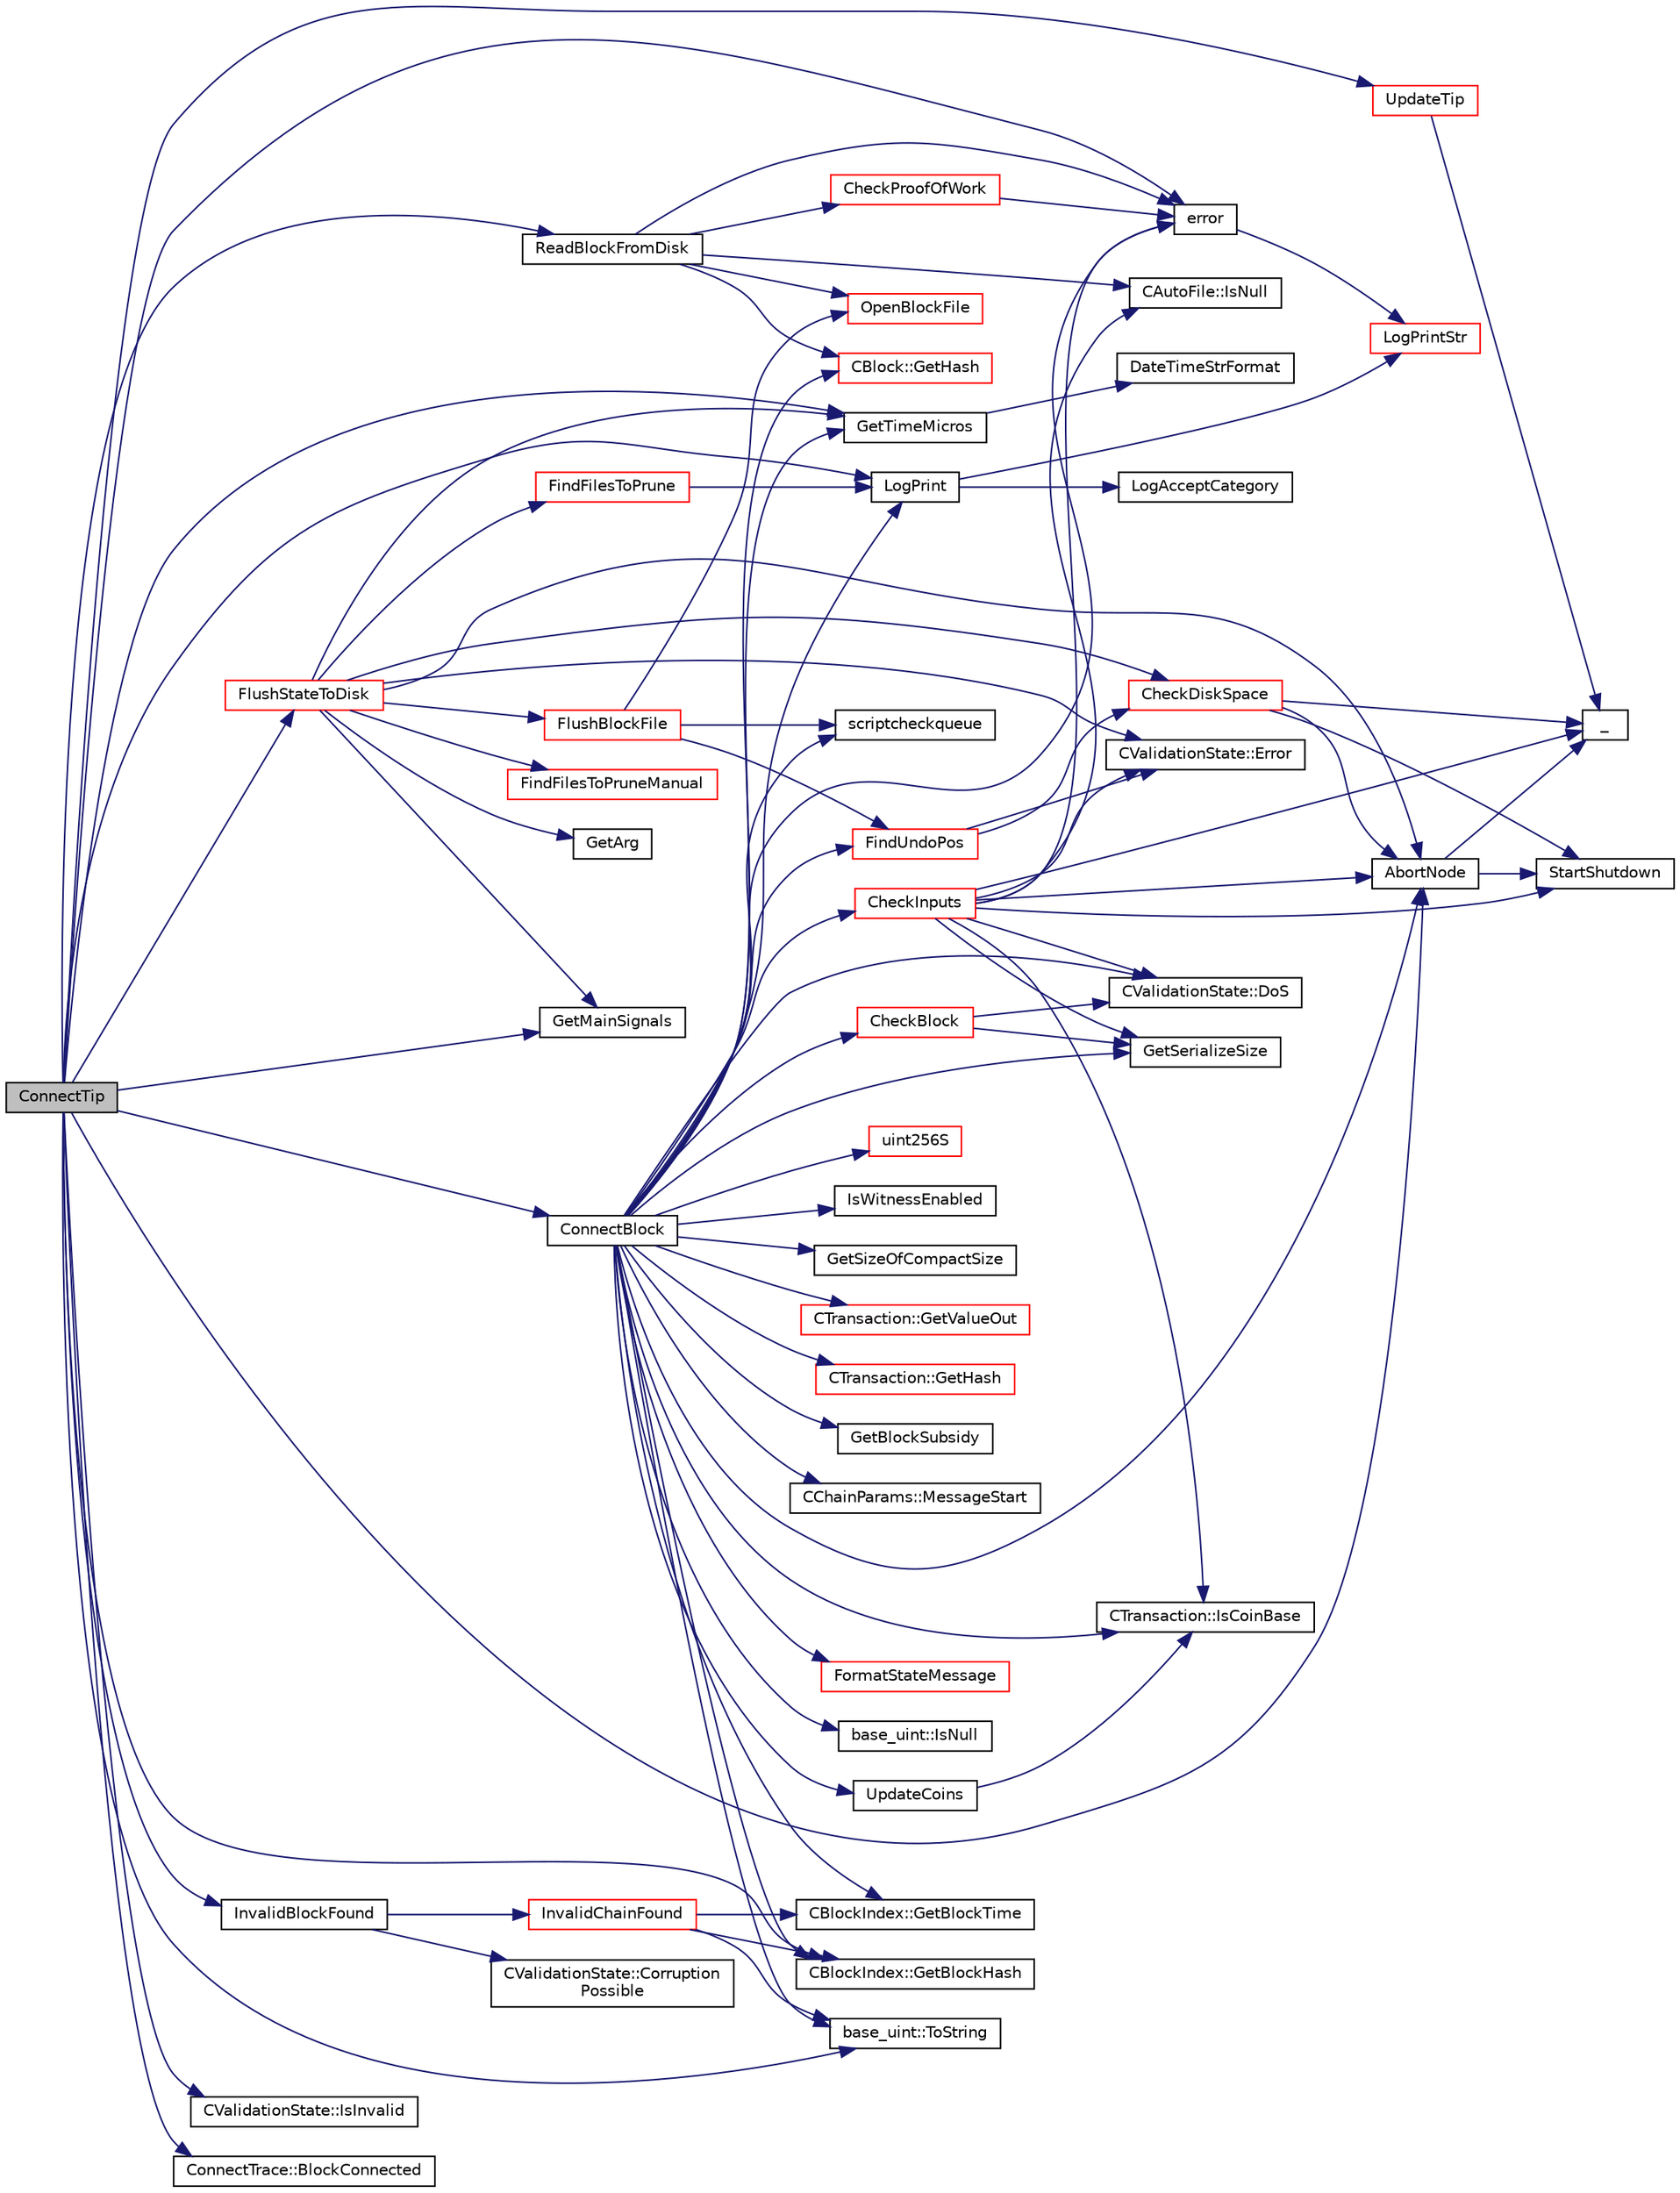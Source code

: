 digraph "ConnectTip"
{
  edge [fontname="Helvetica",fontsize="10",labelfontname="Helvetica",labelfontsize="10"];
  node [fontname="Helvetica",fontsize="10",shape=record];
  rankdir="LR";
  Node2267 [label="ConnectTip",height=0.2,width=0.4,color="black", fillcolor="grey75", style="filled", fontcolor="black"];
  Node2267 -> Node2268 [color="midnightblue",fontsize="10",style="solid",fontname="Helvetica"];
  Node2268 [label="GetTimeMicros",height=0.2,width=0.4,color="black", fillcolor="white", style="filled",URL="$d8/d3c/util_8h.html#a0c5a06b50cd805b1923552114494c029"];
  Node2268 -> Node2269 [color="midnightblue",fontsize="10",style="solid",fontname="Helvetica"];
  Node2269 [label="DateTimeStrFormat",height=0.2,width=0.4,color="black", fillcolor="white", style="filled",URL="$d8/d3c/util_8h.html#a749bc6776c8ec72d7c5e4dea56aee415"];
  Node2267 -> Node2270 [color="midnightblue",fontsize="10",style="solid",fontname="Helvetica"];
  Node2270 [label="ReadBlockFromDisk",height=0.2,width=0.4,color="black", fillcolor="white", style="filled",URL="$dd/d7d/validation_8cpp.html#a578c1df234b05798180f0235d469a5ba",tooltip="Functions for disk access for blocks. "];
  Node2270 -> Node2271 [color="midnightblue",fontsize="10",style="solid",fontname="Helvetica"];
  Node2271 [label="OpenBlockFile",height=0.2,width=0.4,color="red", fillcolor="white", style="filled",URL="$dd/d7d/validation_8cpp.html#a0d81388930a4ccb6a69b9abdd1ef5097",tooltip="Open a block file (blk?????.dat) "];
  Node2270 -> Node2279 [color="midnightblue",fontsize="10",style="solid",fontname="Helvetica"];
  Node2279 [label="CAutoFile::IsNull",height=0.2,width=0.4,color="black", fillcolor="white", style="filled",URL="$df/dc9/class_c_auto_file.html#a7fd47268b6d85a89acafdb73559f8e78",tooltip="Return true if the wrapped FILE* is NULL, false otherwise. "];
  Node2270 -> Node2280 [color="midnightblue",fontsize="10",style="solid",fontname="Helvetica"];
  Node2280 [label="error",height=0.2,width=0.4,color="black", fillcolor="white", style="filled",URL="$d8/d3c/util_8h.html#af8985880cf4ef26df0a5aa2ffcb76662"];
  Node2280 -> Node2281 [color="midnightblue",fontsize="10",style="solid",fontname="Helvetica"];
  Node2281 [label="LogPrintStr",height=0.2,width=0.4,color="red", fillcolor="white", style="filled",URL="$d8/d3c/util_8h.html#afd4c3002b2797c0560adddb6af3ca1da"];
  Node2270 -> Node2285 [color="midnightblue",fontsize="10",style="solid",fontname="Helvetica"];
  Node2285 [label="CheckProofOfWork",height=0.2,width=0.4,color="red", fillcolor="white", style="filled",URL="$d1/d08/proofs_8cpp.html#a20a76dbc6ac5b8a6e0aaef85522b1069",tooltip="Check whether a block hash satisfies the proof-of-work requirement specified by nBits. "];
  Node2285 -> Node2280 [color="midnightblue",fontsize="10",style="solid",fontname="Helvetica"];
  Node2270 -> Node2287 [color="midnightblue",fontsize="10",style="solid",fontname="Helvetica"];
  Node2287 [label="CBlock::GetHash",height=0.2,width=0.4,color="red", fillcolor="white", style="filled",URL="$d3/d51/class_c_block.html#a681acf1fa72ec2ed6c83ea5afc14e0f3"];
  Node2267 -> Node2290 [color="midnightblue",fontsize="10",style="solid",fontname="Helvetica"];
  Node2290 [label="AbortNode",height=0.2,width=0.4,color="black", fillcolor="white", style="filled",URL="$df/d0a/main_8cpp.html#a183c4f45aed59599d1875a80d0cf58ca",tooltip="Abort with a message. "];
  Node2290 -> Node2291 [color="midnightblue",fontsize="10",style="solid",fontname="Helvetica"];
  Node2291 [label="_",height=0.2,width=0.4,color="black", fillcolor="white", style="filled",URL="$d9/d6d/ui__interface_8h.html#aad133bb6103b53cebf03fd01e2f11ba1",tooltip="Translation function: Call Translate signal on UI interface, which returns a boost::optional result..."];
  Node2290 -> Node2292 [color="midnightblue",fontsize="10",style="solid",fontname="Helvetica"];
  Node2292 [label="StartShutdown",height=0.2,width=0.4,color="black", fillcolor="white", style="filled",URL="$d0/dc9/init_8cpp.html#ac7140c7327b1e6a8d46470b1cd0e8e1b"];
  Node2267 -> Node2293 [color="midnightblue",fontsize="10",style="solid",fontname="Helvetica"];
  Node2293 [label="LogPrint",height=0.2,width=0.4,color="black", fillcolor="white", style="filled",URL="$d8/d3c/util_8h.html#aab1f837a2366f424bdc996fdf6352171"];
  Node2293 -> Node2294 [color="midnightblue",fontsize="10",style="solid",fontname="Helvetica"];
  Node2294 [label="LogAcceptCategory",height=0.2,width=0.4,color="black", fillcolor="white", style="filled",URL="$d8/d3c/util_8h.html#a343d2a13efe00125f78d25dafb0a8d98"];
  Node2293 -> Node2281 [color="midnightblue",fontsize="10",style="solid",fontname="Helvetica"];
  Node2267 -> Node2295 [color="midnightblue",fontsize="10",style="solid",fontname="Helvetica"];
  Node2295 [label="ConnectBlock",height=0.2,width=0.4,color="black", fillcolor="white", style="filled",URL="$dd/d7d/validation_8cpp.html#afafbb35ee38b98e832fcb8b159942055",tooltip="Apply the effects of this block (with given index) on the UTXO set represented by coins..."];
  Node2295 -> Node2287 [color="midnightblue",fontsize="10",style="solid",fontname="Helvetica"];
  Node2295 -> Node2268 [color="midnightblue",fontsize="10",style="solid",fontname="Helvetica"];
  Node2295 -> Node2296 [color="midnightblue",fontsize="10",style="solid",fontname="Helvetica"];
  Node2296 [label="CheckBlock",height=0.2,width=0.4,color="red", fillcolor="white", style="filled",URL="$dd/d7d/validation_8cpp.html#abc9c65975a473d224b3b97b89d571942",tooltip="Functions for validating blocks and updating the block tree. "];
  Node2296 -> Node2298 [color="midnightblue",fontsize="10",style="solid",fontname="Helvetica"];
  Node2298 [label="CValidationState::DoS",height=0.2,width=0.4,color="black", fillcolor="white", style="filled",URL="$d5/df6/class_c_validation_state.html#a3c6786d00da8d1c5df25b4c3876409e8"];
  Node2296 -> Node2299 [color="midnightblue",fontsize="10",style="solid",fontname="Helvetica"];
  Node2299 [label="GetSerializeSize",height=0.2,width=0.4,color="black", fillcolor="white", style="filled",URL="$df/d9d/serialize_8h.html#a48239e478ae730373d1984fe304ca025"];
  Node2295 -> Node2280 [color="midnightblue",fontsize="10",style="solid",fontname="Helvetica"];
  Node2295 -> Node2305 [color="midnightblue",fontsize="10",style="solid",fontname="Helvetica"];
  Node2305 [label="FormatStateMessage",height=0.2,width=0.4,color="red", fillcolor="white", style="filled",URL="$dd/d7d/validation_8cpp.html#a86ed1d2d0837b905d74c2e4192b6c06a",tooltip="Convert CValidationState to a human-readable message for logging. "];
  Node2295 -> Node2306 [color="midnightblue",fontsize="10",style="solid",fontname="Helvetica"];
  Node2306 [label="CBlockIndex::GetBlockHash",height=0.2,width=0.4,color="black", fillcolor="white", style="filled",URL="$d3/dbd/class_c_block_index.html#a98490a2788c65cdd6ae9002b004dd74c"];
  Node2295 -> Node2307 [color="midnightblue",fontsize="10",style="solid",fontname="Helvetica"];
  Node2307 [label="base_uint::IsNull",height=0.2,width=0.4,color="black", fillcolor="white", style="filled",URL="$da/df7/classbase__uint.html#a5b67cea01e9219160fe251053adc7cc7"];
  Node2295 -> Node2293 [color="midnightblue",fontsize="10",style="solid",fontname="Helvetica"];
  Node2295 -> Node2308 [color="midnightblue",fontsize="10",style="solid",fontname="Helvetica"];
  Node2308 [label="uint256S",height=0.2,width=0.4,color="red", fillcolor="white", style="filled",URL="$d5/d4d/uint256_8h.html#a52e679560cc1ebf68f878ed69e38f259"];
  Node2295 -> Node2298 [color="midnightblue",fontsize="10",style="solid",fontname="Helvetica"];
  Node2295 -> Node2310 [color="midnightblue",fontsize="10",style="solid",fontname="Helvetica"];
  Node2310 [label="CBlockIndex::GetBlockTime",height=0.2,width=0.4,color="black", fillcolor="white", style="filled",URL="$d3/dbd/class_c_block_index.html#a9fe0d4463c07c466f66252e8eec25f5c"];
  Node2295 -> Node2311 [color="midnightblue",fontsize="10",style="solid",fontname="Helvetica"];
  Node2311 [label="IsWitnessEnabled",height=0.2,width=0.4,color="black", fillcolor="white", style="filled",URL="$dd/d7d/validation_8cpp.html#acb0226867d001d0edd267f2e4842bace",tooltip="Check whether witness commitments are required for block. "];
  Node2295 -> Node2312 [color="midnightblue",fontsize="10",style="solid",fontname="Helvetica"];
  Node2312 [label="scriptcheckqueue",height=0.2,width=0.4,color="black", fillcolor="white", style="filled",URL="$dd/d7d/validation_8cpp.html#ac47eb46cbbda9face9391b58edd4bd8b"];
  Node2295 -> Node2313 [color="midnightblue",fontsize="10",style="solid",fontname="Helvetica"];
  Node2313 [label="GetSizeOfCompactSize",height=0.2,width=0.4,color="black", fillcolor="white", style="filled",URL="$df/d9d/serialize_8h.html#a404beecbf8d7aec8d2cdac3cbb71e808"];
  Node2295 -> Node2314 [color="midnightblue",fontsize="10",style="solid",fontname="Helvetica"];
  Node2314 [label="CTransaction::IsCoinBase",height=0.2,width=0.4,color="black", fillcolor="white", style="filled",URL="$df/d43/class_c_transaction.html#a96256e8ac1bf79ad9c057e48c41132dd"];
  Node2295 -> Node2315 [color="midnightblue",fontsize="10",style="solid",fontname="Helvetica"];
  Node2315 [label="CTransaction::GetValueOut",height=0.2,width=0.4,color="red", fillcolor="white", style="filled",URL="$df/d43/class_c_transaction.html#a9ce7d94c68adb37627d82669b83a7c59",tooltip="Amount of ions spent by this transaction. "];
  Node2295 -> Node2317 [color="midnightblue",fontsize="10",style="solid",fontname="Helvetica"];
  Node2317 [label="CheckInputs",height=0.2,width=0.4,color="red", fillcolor="white", style="filled",URL="$dd/d7d/validation_8cpp.html#a48897c72856156ef5606fc27fe1954f3",tooltip="Check whether all inputs of this transaction are valid (no double spends, scripts & sigs..."];
  Node2317 -> Node2314 [color="midnightblue",fontsize="10",style="solid",fontname="Helvetica"];
  Node2317 -> Node2298 [color="midnightblue",fontsize="10",style="solid",fontname="Helvetica"];
  Node2317 -> Node2279 [color="midnightblue",fontsize="10",style="solid",fontname="Helvetica"];
  Node2317 -> Node2280 [color="midnightblue",fontsize="10",style="solid",fontname="Helvetica"];
  Node2317 -> Node2299 [color="midnightblue",fontsize="10",style="solid",fontname="Helvetica"];
  Node2317 -> Node2290 [color="midnightblue",fontsize="10",style="solid",fontname="Helvetica"];
  Node2317 -> Node2291 [color="midnightblue",fontsize="10",style="solid",fontname="Helvetica"];
  Node2317 -> Node2292 [color="midnightblue",fontsize="10",style="solid",fontname="Helvetica"];
  Node2317 -> Node2408 [color="midnightblue",fontsize="10",style="solid",fontname="Helvetica"];
  Node2408 [label="CValidationState::Error",height=0.2,width=0.4,color="black", fillcolor="white", style="filled",URL="$d5/df6/class_c_validation_state.html#abf67ad56f62df5679d47c289684c554c"];
  Node2295 -> Node2398 [color="midnightblue",fontsize="10",style="solid",fontname="Helvetica"];
  Node2398 [label="CTransaction::GetHash",height=0.2,width=0.4,color="red", fillcolor="white", style="filled",URL="$df/d43/class_c_transaction.html#a0b46d80e82ca324e82c2ce3fc1492bfa"];
  Node2295 -> Node2401 [color="midnightblue",fontsize="10",style="solid",fontname="Helvetica"];
  Node2401 [label="base_uint::ToString",height=0.2,width=0.4,color="black", fillcolor="white", style="filled",URL="$da/df7/classbase__uint.html#acccba4d9d51a0c36261718ca0cbb293b"];
  Node2295 -> Node2436 [color="midnightblue",fontsize="10",style="solid",fontname="Helvetica"];
  Node2436 [label="UpdateCoins",height=0.2,width=0.4,color="black", fillcolor="white", style="filled",URL="$dd/d7d/validation_8cpp.html#a76ffac026788c8c1e6d55fb1beae0962"];
  Node2436 -> Node2314 [color="midnightblue",fontsize="10",style="solid",fontname="Helvetica"];
  Node2295 -> Node2299 [color="midnightblue",fontsize="10",style="solid",fontname="Helvetica"];
  Node2295 -> Node2437 [color="midnightblue",fontsize="10",style="solid",fontname="Helvetica"];
  Node2437 [label="GetBlockSubsidy",height=0.2,width=0.4,color="black", fillcolor="white", style="filled",URL="$dd/d7d/validation_8cpp.html#a3e7cb06e156ad8400b9214479e946187"];
  Node2295 -> Node2412 [color="midnightblue",fontsize="10",style="solid",fontname="Helvetica"];
  Node2412 [label="FindUndoPos",height=0.2,width=0.4,color="red", fillcolor="white", style="filled",URL="$dd/d7d/validation_8cpp.html#ab1c7792582deab20a888c67e4fcd8754"];
  Node2412 -> Node2407 [color="midnightblue",fontsize="10",style="solid",fontname="Helvetica"];
  Node2407 [label="CheckDiskSpace",height=0.2,width=0.4,color="red", fillcolor="white", style="filled",URL="$dd/d7d/validation_8cpp.html#a7d4a97e049394047743b48c0cd0f0791",tooltip="Check whether enough disk space is available for an incoming block. "];
  Node2407 -> Node2291 [color="midnightblue",fontsize="10",style="solid",fontname="Helvetica"];
  Node2407 -> Node2292 [color="midnightblue",fontsize="10",style="solid",fontname="Helvetica"];
  Node2407 -> Node2290 [color="midnightblue",fontsize="10",style="solid",fontname="Helvetica"];
  Node2412 -> Node2408 [color="midnightblue",fontsize="10",style="solid",fontname="Helvetica"];
  Node2295 -> Node2438 [color="midnightblue",fontsize="10",style="solid",fontname="Helvetica"];
  Node2438 [label="CChainParams::MessageStart",height=0.2,width=0.4,color="black", fillcolor="white", style="filled",URL="$d1/d4f/class_c_chain_params.html#accc01cc5a34b449c3370f46a5b4c5190"];
  Node2295 -> Node2290 [color="midnightblue",fontsize="10",style="solid",fontname="Helvetica"];
  Node2267 -> Node2414 [color="midnightblue",fontsize="10",style="solid",fontname="Helvetica"];
  Node2414 [label="GetMainSignals",height=0.2,width=0.4,color="black", fillcolor="white", style="filled",URL="$d1/dd6/validationinterface_8cpp.html#a0aaad62c8654cb1868295e0682b05866"];
  Node2267 -> Node2439 [color="midnightblue",fontsize="10",style="solid",fontname="Helvetica"];
  Node2439 [label="CValidationState::IsInvalid",height=0.2,width=0.4,color="black", fillcolor="white", style="filled",URL="$d5/df6/class_c_validation_state.html#ace1d536f4003d3a6689fccd0f496c977"];
  Node2267 -> Node2440 [color="midnightblue",fontsize="10",style="solid",fontname="Helvetica"];
  Node2440 [label="InvalidBlockFound",height=0.2,width=0.4,color="black", fillcolor="white", style="filled",URL="$dd/d7d/validation_8cpp.html#a14223fec767a6dcd89d03fc8aec056f4"];
  Node2440 -> Node2441 [color="midnightblue",fontsize="10",style="solid",fontname="Helvetica"];
  Node2441 [label="CValidationState::Corruption\lPossible",height=0.2,width=0.4,color="black", fillcolor="white", style="filled",URL="$d5/df6/class_c_validation_state.html#add2b2dc505a8527fda32295b65bb636b"];
  Node2440 -> Node2442 [color="midnightblue",fontsize="10",style="solid",fontname="Helvetica"];
  Node2442 [label="InvalidChainFound",height=0.2,width=0.4,color="red", fillcolor="white", style="filled",URL="$dd/d7d/validation_8cpp.html#a13e27b2736226dd1e1cb3918eeb58153"];
  Node2442 -> Node2306 [color="midnightblue",fontsize="10",style="solid",fontname="Helvetica"];
  Node2442 -> Node2401 [color="midnightblue",fontsize="10",style="solid",fontname="Helvetica"];
  Node2442 -> Node2310 [color="midnightblue",fontsize="10",style="solid",fontname="Helvetica"];
  Node2267 -> Node2280 [color="midnightblue",fontsize="10",style="solid",fontname="Helvetica"];
  Node2267 -> Node2306 [color="midnightblue",fontsize="10",style="solid",fontname="Helvetica"];
  Node2267 -> Node2401 [color="midnightblue",fontsize="10",style="solid",fontname="Helvetica"];
  Node2267 -> Node2402 [color="midnightblue",fontsize="10",style="solid",fontname="Helvetica"];
  Node2402 [label="FlushStateToDisk",height=0.2,width=0.4,color="red", fillcolor="white", style="filled",URL="$dd/d7d/validation_8cpp.html#a788f3aaee688481378aa35a0e776718a",tooltip="Update the on-disk chain state. "];
  Node2402 -> Node2403 [color="midnightblue",fontsize="10",style="solid",fontname="Helvetica"];
  Node2403 [label="FindFilesToPruneManual",height=0.2,width=0.4,color="red", fillcolor="white", style="filled",URL="$dd/d7d/validation_8cpp.html#a7b3cf36109d96522d4aabe9449e42a3a"];
  Node2402 -> Node2405 [color="midnightblue",fontsize="10",style="solid",fontname="Helvetica"];
  Node2405 [label="FindFilesToPrune",height=0.2,width=0.4,color="red", fillcolor="white", style="filled",URL="$dd/d7d/validation_8cpp.html#a1cdff462f05b3641a87b34498673bdee",tooltip="Prune block and undo files (blk???.dat and undo???.dat) so that the disk space used is less than a us..."];
  Node2405 -> Node2293 [color="midnightblue",fontsize="10",style="solid",fontname="Helvetica"];
  Node2402 -> Node2268 [color="midnightblue",fontsize="10",style="solid",fontname="Helvetica"];
  Node2402 -> Node2360 [color="midnightblue",fontsize="10",style="solid",fontname="Helvetica"];
  Node2360 [label="GetArg",height=0.2,width=0.4,color="black", fillcolor="white", style="filled",URL="$df/d2d/util_8cpp.html#a24f685720bf40370e5bd2a192ad50cd8",tooltip="Return string argument or default value. "];
  Node2402 -> Node2407 [color="midnightblue",fontsize="10",style="solid",fontname="Helvetica"];
  Node2402 -> Node2408 [color="midnightblue",fontsize="10",style="solid",fontname="Helvetica"];
  Node2402 -> Node2409 [color="midnightblue",fontsize="10",style="solid",fontname="Helvetica"];
  Node2409 [label="FlushBlockFile",height=0.2,width=0.4,color="red", fillcolor="white", style="filled",URL="$dd/d7d/validation_8cpp.html#a60aaca97e87f41ccf0f794d1ff252bff"];
  Node2409 -> Node2271 [color="midnightblue",fontsize="10",style="solid",fontname="Helvetica"];
  Node2409 -> Node2412 [color="midnightblue",fontsize="10",style="solid",fontname="Helvetica"];
  Node2409 -> Node2312 [color="midnightblue",fontsize="10",style="solid",fontname="Helvetica"];
  Node2402 -> Node2290 [color="midnightblue",fontsize="10",style="solid",fontname="Helvetica"];
  Node2402 -> Node2414 [color="midnightblue",fontsize="10",style="solid",fontname="Helvetica"];
  Node2267 -> Node2415 [color="midnightblue",fontsize="10",style="solid",fontname="Helvetica"];
  Node2415 [label="UpdateTip",height=0.2,width=0.4,color="red", fillcolor="white", style="filled",URL="$dd/d7d/validation_8cpp.html#a58ea59a717507dc67e9e2502d3a5a2b9",tooltip="Update chainActive and related internal data structures. "];
  Node2415 -> Node2291 [color="midnightblue",fontsize="10",style="solid",fontname="Helvetica"];
  Node2267 -> Node2444 [color="midnightblue",fontsize="10",style="solid",fontname="Helvetica"];
  Node2444 [label="ConnectTrace::BlockConnected",height=0.2,width=0.4,color="black", fillcolor="white", style="filled",URL="$db/d05/class_connect_trace.html#aff5e6f4d7968149163fab63d25e04e5b"];
}
